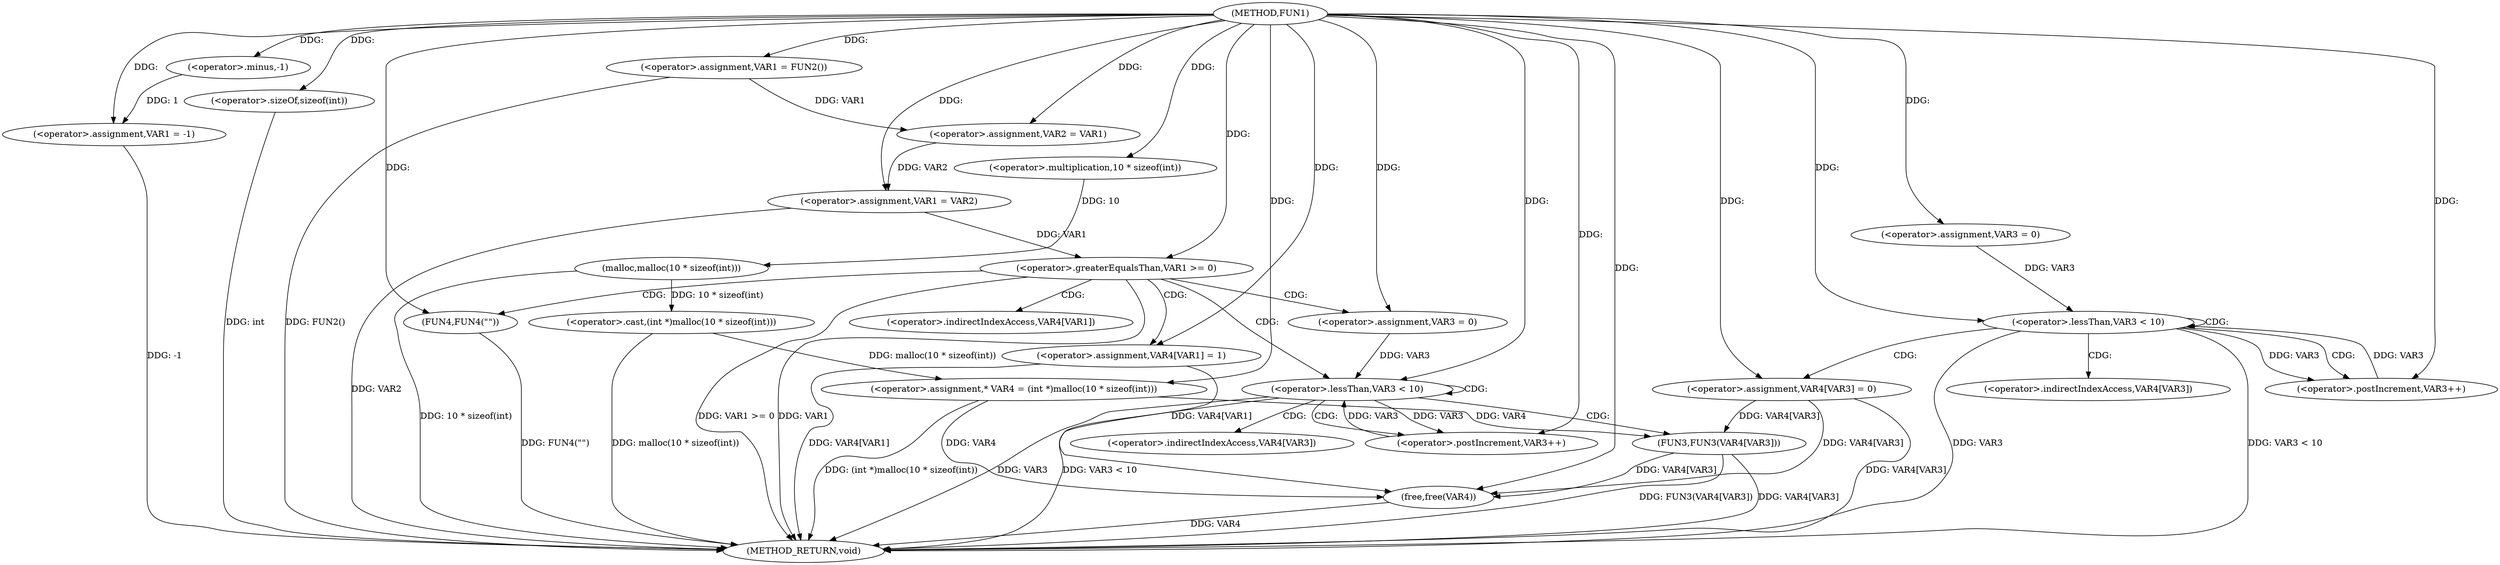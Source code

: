 digraph FUN1 {  
"1000100" [label = "(METHOD,FUN1)" ]
"1000176" [label = "(METHOD_RETURN,void)" ]
"1000103" [label = "(<operator>.assignment,VAR1 = -1)" ]
"1000105" [label = "(<operator>.minus,-1)" ]
"1000107" [label = "(<operator>.assignment,VAR1 = FUN2())" ]
"1000112" [label = "(<operator>.assignment,VAR2 = VAR1)" ]
"1000116" [label = "(<operator>.assignment,VAR1 = VAR2)" ]
"1000122" [label = "(<operator>.assignment,* VAR4 = (int *)malloc(10 * sizeof(int)))" ]
"1000124" [label = "(<operator>.cast,(int *)malloc(10 * sizeof(int)))" ]
"1000126" [label = "(malloc,malloc(10 * sizeof(int)))" ]
"1000127" [label = "(<operator>.multiplication,10 * sizeof(int))" ]
"1000129" [label = "(<operator>.sizeOf,sizeof(int))" ]
"1000132" [label = "(<operator>.assignment,VAR3 = 0)" ]
"1000135" [label = "(<operator>.lessThan,VAR3 < 10)" ]
"1000138" [label = "(<operator>.postIncrement,VAR3++)" ]
"1000141" [label = "(<operator>.assignment,VAR4[VAR3] = 0)" ]
"1000147" [label = "(<operator>.greaterEqualsThan,VAR1 >= 0)" ]
"1000151" [label = "(<operator>.assignment,VAR4[VAR1] = 1)" ]
"1000157" [label = "(<operator>.assignment,VAR3 = 0)" ]
"1000160" [label = "(<operator>.lessThan,VAR3 < 10)" ]
"1000163" [label = "(<operator>.postIncrement,VAR3++)" ]
"1000166" [label = "(FUN3,FUN3(VAR4[VAR3]))" ]
"1000172" [label = "(FUN4,FUN4(\"\"))" ]
"1000174" [label = "(free,free(VAR4))" ]
"1000142" [label = "(<operator>.indirectIndexAccess,VAR4[VAR3])" ]
"1000152" [label = "(<operator>.indirectIndexAccess,VAR4[VAR1])" ]
"1000167" [label = "(<operator>.indirectIndexAccess,VAR4[VAR3])" ]
  "1000103" -> "1000176"  [ label = "DDG: -1"] 
  "1000160" -> "1000176"  [ label = "DDG: VAR3 < 10"] 
  "1000147" -> "1000176"  [ label = "DDG: VAR1"] 
  "1000126" -> "1000176"  [ label = "DDG: 10 * sizeof(int)"] 
  "1000116" -> "1000176"  [ label = "DDG: VAR2"] 
  "1000135" -> "1000176"  [ label = "DDG: VAR3 < 10"] 
  "1000122" -> "1000176"  [ label = "DDG: (int *)malloc(10 * sizeof(int))"] 
  "1000129" -> "1000176"  [ label = "DDG: int"] 
  "1000124" -> "1000176"  [ label = "DDG: malloc(10 * sizeof(int))"] 
  "1000172" -> "1000176"  [ label = "DDG: FUN4(\"\")"] 
  "1000141" -> "1000176"  [ label = "DDG: VAR4[VAR3]"] 
  "1000166" -> "1000176"  [ label = "DDG: FUN3(VAR4[VAR3])"] 
  "1000151" -> "1000176"  [ label = "DDG: VAR4[VAR1]"] 
  "1000166" -> "1000176"  [ label = "DDG: VAR4[VAR3]"] 
  "1000135" -> "1000176"  [ label = "DDG: VAR3"] 
  "1000147" -> "1000176"  [ label = "DDG: VAR1 >= 0"] 
  "1000160" -> "1000176"  [ label = "DDG: VAR3"] 
  "1000174" -> "1000176"  [ label = "DDG: VAR4"] 
  "1000107" -> "1000176"  [ label = "DDG: FUN2()"] 
  "1000105" -> "1000103"  [ label = "DDG: 1"] 
  "1000100" -> "1000103"  [ label = "DDG: "] 
  "1000100" -> "1000105"  [ label = "DDG: "] 
  "1000100" -> "1000107"  [ label = "DDG: "] 
  "1000107" -> "1000112"  [ label = "DDG: VAR1"] 
  "1000100" -> "1000112"  [ label = "DDG: "] 
  "1000112" -> "1000116"  [ label = "DDG: VAR2"] 
  "1000100" -> "1000116"  [ label = "DDG: "] 
  "1000124" -> "1000122"  [ label = "DDG: malloc(10 * sizeof(int))"] 
  "1000100" -> "1000122"  [ label = "DDG: "] 
  "1000126" -> "1000124"  [ label = "DDG: 10 * sizeof(int)"] 
  "1000127" -> "1000126"  [ label = "DDG: 10"] 
  "1000100" -> "1000127"  [ label = "DDG: "] 
  "1000100" -> "1000129"  [ label = "DDG: "] 
  "1000100" -> "1000132"  [ label = "DDG: "] 
  "1000138" -> "1000135"  [ label = "DDG: VAR3"] 
  "1000132" -> "1000135"  [ label = "DDG: VAR3"] 
  "1000100" -> "1000135"  [ label = "DDG: "] 
  "1000135" -> "1000138"  [ label = "DDG: VAR3"] 
  "1000100" -> "1000138"  [ label = "DDG: "] 
  "1000100" -> "1000141"  [ label = "DDG: "] 
  "1000116" -> "1000147"  [ label = "DDG: VAR1"] 
  "1000100" -> "1000147"  [ label = "DDG: "] 
  "1000100" -> "1000151"  [ label = "DDG: "] 
  "1000100" -> "1000157"  [ label = "DDG: "] 
  "1000163" -> "1000160"  [ label = "DDG: VAR3"] 
  "1000157" -> "1000160"  [ label = "DDG: VAR3"] 
  "1000100" -> "1000160"  [ label = "DDG: "] 
  "1000160" -> "1000163"  [ label = "DDG: VAR3"] 
  "1000100" -> "1000163"  [ label = "DDG: "] 
  "1000141" -> "1000166"  [ label = "DDG: VAR4[VAR3]"] 
  "1000122" -> "1000166"  [ label = "DDG: VAR4"] 
  "1000100" -> "1000172"  [ label = "DDG: "] 
  "1000141" -> "1000174"  [ label = "DDG: VAR4[VAR3]"] 
  "1000122" -> "1000174"  [ label = "DDG: VAR4"] 
  "1000151" -> "1000174"  [ label = "DDG: VAR4[VAR1]"] 
  "1000166" -> "1000174"  [ label = "DDG: VAR4[VAR3]"] 
  "1000100" -> "1000174"  [ label = "DDG: "] 
  "1000135" -> "1000142"  [ label = "CDG: "] 
  "1000135" -> "1000141"  [ label = "CDG: "] 
  "1000135" -> "1000135"  [ label = "CDG: "] 
  "1000135" -> "1000138"  [ label = "CDG: "] 
  "1000147" -> "1000151"  [ label = "CDG: "] 
  "1000147" -> "1000160"  [ label = "CDG: "] 
  "1000147" -> "1000152"  [ label = "CDG: "] 
  "1000147" -> "1000157"  [ label = "CDG: "] 
  "1000147" -> "1000172"  [ label = "CDG: "] 
  "1000160" -> "1000163"  [ label = "CDG: "] 
  "1000160" -> "1000167"  [ label = "CDG: "] 
  "1000160" -> "1000160"  [ label = "CDG: "] 
  "1000160" -> "1000166"  [ label = "CDG: "] 
}
